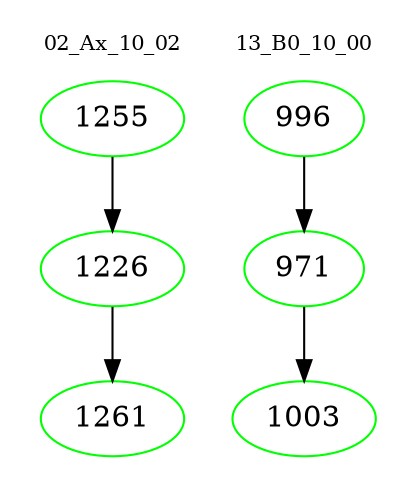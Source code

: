 digraph{
subgraph cluster_0 {
color = white
label = "02_Ax_10_02";
fontsize=10;
T0_1255 [label="1255", color="green"]
T0_1255 -> T0_1226 [color="black"]
T0_1226 [label="1226", color="green"]
T0_1226 -> T0_1261 [color="black"]
T0_1261 [label="1261", color="green"]
}
subgraph cluster_1 {
color = white
label = "13_B0_10_00";
fontsize=10;
T1_996 [label="996", color="green"]
T1_996 -> T1_971 [color="black"]
T1_971 [label="971", color="green"]
T1_971 -> T1_1003 [color="black"]
T1_1003 [label="1003", color="green"]
}
}
